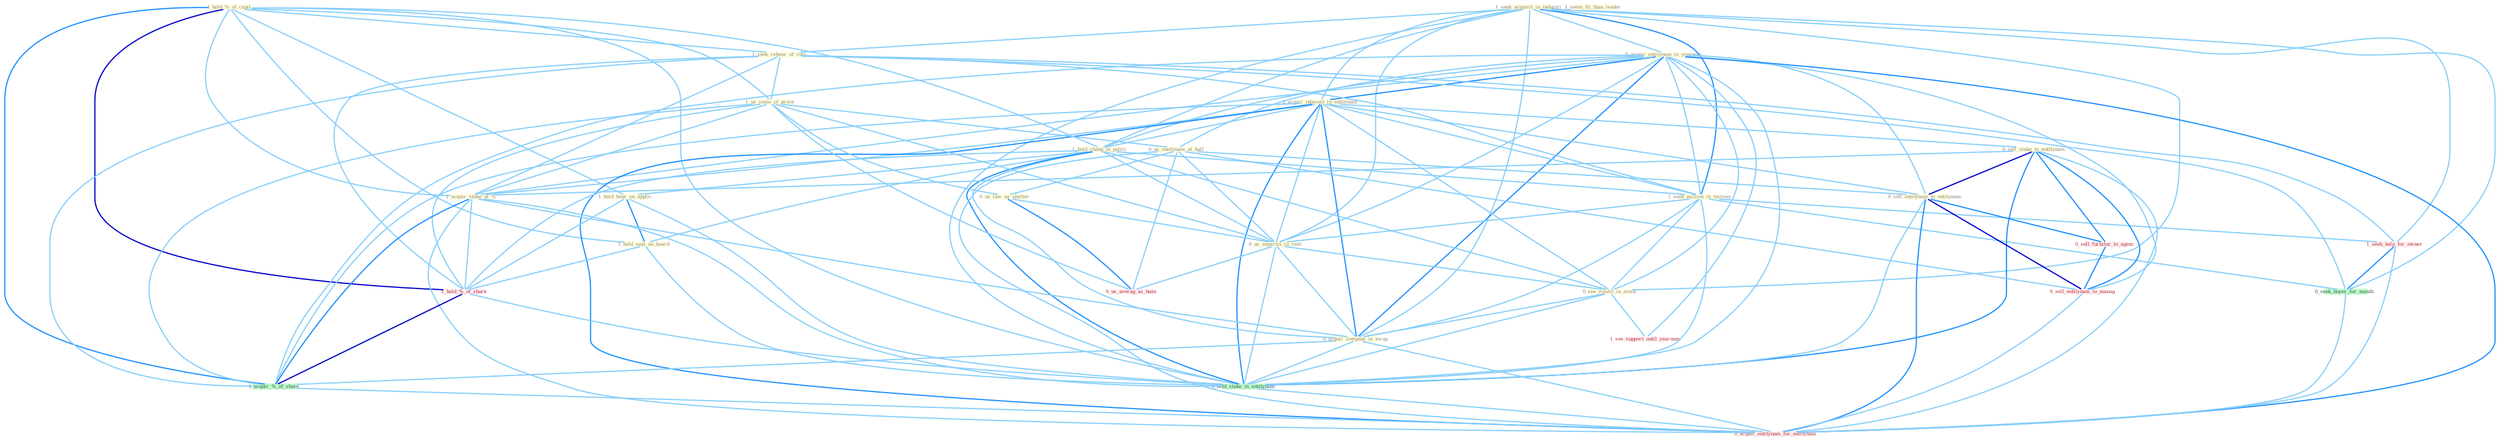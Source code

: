 Graph G{ 
    node
    [shape=polygon,style=filled,width=.5,height=.06,color="#BDFCC9",fixedsize=true,fontsize=4,
    fontcolor="#2f4f4f"];
    {node
    [color="#ffffe0", fontcolor="#8b7d6b"] "1_seek_acquisit_in_industri " "1_hold_%_of_capit " "0_acquir_entitynam_in_yearnum " "1_acquir_interest_in_entitynam " "1_hold_chang_in_polici " "1_seek_rehear_of_rule " "1_seek_million_in_increas " "0_sell_stake_to_entitynam " "1_us_some_of_proce " "0_us_entitynam_at_half " "1_hold_hear_on_applic " "1_hold_seat_on_board " "0_us_law_as_shelter " "1_seem_fit_than_leader " "0_sell_entitynam_to_entitynam " "0_us_expertis_in_rest " "0_see_volatil_in_stock " "1_acquir_stake_of_% " "0_acquir_compani_in_swap "}
{node [color="#fff0f5", fontcolor="#b22222"] "1_hold_%_of_share " "1_seek_help_for_owner " "1_see_support_until_yearnum " "0_sell_furnitur_to_agenc " "0_us_averag_as_base " "0_sell_entitynam_to_manag " "0_acquir_entitynam_for_entitynam "}
edge [color="#B0E2FF"];

	"1_seek_acquisit_in_industri " -- "0_acquir_entitynam_in_yearnum " [w="1", color="#87cefa" ];
	"1_seek_acquisit_in_industri " -- "1_acquir_interest_in_entitynam " [w="1", color="#87cefa" ];
	"1_seek_acquisit_in_industri " -- "1_hold_chang_in_polici " [w="1", color="#87cefa" ];
	"1_seek_acquisit_in_industri " -- "1_seek_rehear_of_rule " [w="1", color="#87cefa" ];
	"1_seek_acquisit_in_industri " -- "1_seek_million_in_increas " [w="2", color="#1e90ff" , len=0.8];
	"1_seek_acquisit_in_industri " -- "0_us_expertis_in_rest " [w="1", color="#87cefa" ];
	"1_seek_acquisit_in_industri " -- "0_see_volatil_in_stock " [w="1", color="#87cefa" ];
	"1_seek_acquisit_in_industri " -- "0_acquir_compani_in_swap " [w="1", color="#87cefa" ];
	"1_seek_acquisit_in_industri " -- "1_hold_stake_in_entitynam " [w="1", color="#87cefa" ];
	"1_seek_acquisit_in_industri " -- "1_seek_help_for_owner " [w="1", color="#87cefa" ];
	"1_seek_acquisit_in_industri " -- "0_seek_buyer_for_month " [w="1", color="#87cefa" ];
	"1_hold_%_of_capit " -- "1_hold_chang_in_polici " [w="1", color="#87cefa" ];
	"1_hold_%_of_capit " -- "1_seek_rehear_of_rule " [w="1", color="#87cefa" ];
	"1_hold_%_of_capit " -- "1_us_some_of_proce " [w="1", color="#87cefa" ];
	"1_hold_%_of_capit " -- "1_hold_hear_on_applic " [w="1", color="#87cefa" ];
	"1_hold_%_of_capit " -- "1_hold_seat_on_board " [w="1", color="#87cefa" ];
	"1_hold_%_of_capit " -- "1_acquir_stake_of_% " [w="1", color="#87cefa" ];
	"1_hold_%_of_capit " -- "1_hold_%_of_share " [w="3", color="#0000cd" , len=0.6];
	"1_hold_%_of_capit " -- "1_hold_stake_in_entitynam " [w="1", color="#87cefa" ];
	"1_hold_%_of_capit " -- "1_acquir_%_of_share " [w="2", color="#1e90ff" , len=0.8];
	"0_acquir_entitynam_in_yearnum " -- "1_acquir_interest_in_entitynam " [w="2", color="#1e90ff" , len=0.8];
	"0_acquir_entitynam_in_yearnum " -- "1_hold_chang_in_polici " [w="1", color="#87cefa" ];
	"0_acquir_entitynam_in_yearnum " -- "1_seek_million_in_increas " [w="1", color="#87cefa" ];
	"0_acquir_entitynam_in_yearnum " -- "0_us_entitynam_at_half " [w="1", color="#87cefa" ];
	"0_acquir_entitynam_in_yearnum " -- "0_sell_entitynam_to_entitynam " [w="1", color="#87cefa" ];
	"0_acquir_entitynam_in_yearnum " -- "0_us_expertis_in_rest " [w="1", color="#87cefa" ];
	"0_acquir_entitynam_in_yearnum " -- "0_see_volatil_in_stock " [w="1", color="#87cefa" ];
	"0_acquir_entitynam_in_yearnum " -- "1_acquir_stake_of_% " [w="1", color="#87cefa" ];
	"0_acquir_entitynam_in_yearnum " -- "0_acquir_compani_in_swap " [w="2", color="#1e90ff" , len=0.8];
	"0_acquir_entitynam_in_yearnum " -- "1_hold_stake_in_entitynam " [w="1", color="#87cefa" ];
	"0_acquir_entitynam_in_yearnum " -- "1_acquir_%_of_share " [w="1", color="#87cefa" ];
	"0_acquir_entitynam_in_yearnum " -- "1_see_support_until_yearnum " [w="1", color="#87cefa" ];
	"0_acquir_entitynam_in_yearnum " -- "0_sell_entitynam_to_manag " [w="1", color="#87cefa" ];
	"0_acquir_entitynam_in_yearnum " -- "0_acquir_entitynam_for_entitynam " [w="2", color="#1e90ff" , len=0.8];
	"1_acquir_interest_in_entitynam " -- "1_hold_chang_in_polici " [w="1", color="#87cefa" ];
	"1_acquir_interest_in_entitynam " -- "1_seek_million_in_increas " [w="1", color="#87cefa" ];
	"1_acquir_interest_in_entitynam " -- "0_sell_stake_to_entitynam " [w="1", color="#87cefa" ];
	"1_acquir_interest_in_entitynam " -- "0_sell_entitynam_to_entitynam " [w="1", color="#87cefa" ];
	"1_acquir_interest_in_entitynam " -- "0_us_expertis_in_rest " [w="1", color="#87cefa" ];
	"1_acquir_interest_in_entitynam " -- "0_see_volatil_in_stock " [w="1", color="#87cefa" ];
	"1_acquir_interest_in_entitynam " -- "1_acquir_stake_of_% " [w="1", color="#87cefa" ];
	"1_acquir_interest_in_entitynam " -- "0_acquir_compani_in_swap " [w="2", color="#1e90ff" , len=0.8];
	"1_acquir_interest_in_entitynam " -- "1_hold_stake_in_entitynam " [w="2", color="#1e90ff" , len=0.8];
	"1_acquir_interest_in_entitynam " -- "1_acquir_%_of_share " [w="1", color="#87cefa" ];
	"1_acquir_interest_in_entitynam " -- "0_acquir_entitynam_for_entitynam " [w="2", color="#1e90ff" , len=0.8];
	"1_hold_chang_in_polici " -- "1_seek_million_in_increas " [w="1", color="#87cefa" ];
	"1_hold_chang_in_polici " -- "1_hold_hear_on_applic " [w="1", color="#87cefa" ];
	"1_hold_chang_in_polici " -- "1_hold_seat_on_board " [w="1", color="#87cefa" ];
	"1_hold_chang_in_polici " -- "0_us_expertis_in_rest " [w="1", color="#87cefa" ];
	"1_hold_chang_in_polici " -- "0_see_volatil_in_stock " [w="1", color="#87cefa" ];
	"1_hold_chang_in_polici " -- "0_acquir_compani_in_swap " [w="1", color="#87cefa" ];
	"1_hold_chang_in_polici " -- "1_hold_%_of_share " [w="1", color="#87cefa" ];
	"1_hold_chang_in_polici " -- "1_hold_stake_in_entitynam " [w="2", color="#1e90ff" , len=0.8];
	"1_seek_rehear_of_rule " -- "1_seek_million_in_increas " [w="1", color="#87cefa" ];
	"1_seek_rehear_of_rule " -- "1_us_some_of_proce " [w="1", color="#87cefa" ];
	"1_seek_rehear_of_rule " -- "1_acquir_stake_of_% " [w="1", color="#87cefa" ];
	"1_seek_rehear_of_rule " -- "1_hold_%_of_share " [w="1", color="#87cefa" ];
	"1_seek_rehear_of_rule " -- "1_seek_help_for_owner " [w="1", color="#87cefa" ];
	"1_seek_rehear_of_rule " -- "0_seek_buyer_for_month " [w="1", color="#87cefa" ];
	"1_seek_rehear_of_rule " -- "1_acquir_%_of_share " [w="1", color="#87cefa" ];
	"1_seek_million_in_increas " -- "0_us_expertis_in_rest " [w="1", color="#87cefa" ];
	"1_seek_million_in_increas " -- "0_see_volatil_in_stock " [w="1", color="#87cefa" ];
	"1_seek_million_in_increas " -- "0_acquir_compani_in_swap " [w="1", color="#87cefa" ];
	"1_seek_million_in_increas " -- "1_hold_stake_in_entitynam " [w="1", color="#87cefa" ];
	"1_seek_million_in_increas " -- "1_seek_help_for_owner " [w="1", color="#87cefa" ];
	"1_seek_million_in_increas " -- "0_seek_buyer_for_month " [w="1", color="#87cefa" ];
	"0_sell_stake_to_entitynam " -- "0_sell_entitynam_to_entitynam " [w="3", color="#0000cd" , len=0.6];
	"0_sell_stake_to_entitynam " -- "1_acquir_stake_of_% " [w="1", color="#87cefa" ];
	"0_sell_stake_to_entitynam " -- "1_hold_stake_in_entitynam " [w="2", color="#1e90ff" , len=0.8];
	"0_sell_stake_to_entitynam " -- "0_sell_furnitur_to_agenc " [w="2", color="#1e90ff" , len=0.8];
	"0_sell_stake_to_entitynam " -- "0_sell_entitynam_to_manag " [w="2", color="#1e90ff" , len=0.8];
	"0_sell_stake_to_entitynam " -- "0_acquir_entitynam_for_entitynam " [w="1", color="#87cefa" ];
	"1_us_some_of_proce " -- "0_us_entitynam_at_half " [w="1", color="#87cefa" ];
	"1_us_some_of_proce " -- "0_us_law_as_shelter " [w="1", color="#87cefa" ];
	"1_us_some_of_proce " -- "0_us_expertis_in_rest " [w="1", color="#87cefa" ];
	"1_us_some_of_proce " -- "1_acquir_stake_of_% " [w="1", color="#87cefa" ];
	"1_us_some_of_proce " -- "1_hold_%_of_share " [w="1", color="#87cefa" ];
	"1_us_some_of_proce " -- "1_acquir_%_of_share " [w="1", color="#87cefa" ];
	"1_us_some_of_proce " -- "0_us_averag_as_base " [w="1", color="#87cefa" ];
	"0_us_entitynam_at_half " -- "0_us_law_as_shelter " [w="1", color="#87cefa" ];
	"0_us_entitynam_at_half " -- "0_sell_entitynam_to_entitynam " [w="1", color="#87cefa" ];
	"0_us_entitynam_at_half " -- "0_us_expertis_in_rest " [w="1", color="#87cefa" ];
	"0_us_entitynam_at_half " -- "0_us_averag_as_base " [w="1", color="#87cefa" ];
	"0_us_entitynam_at_half " -- "0_sell_entitynam_to_manag " [w="1", color="#87cefa" ];
	"0_us_entitynam_at_half " -- "0_acquir_entitynam_for_entitynam " [w="1", color="#87cefa" ];
	"1_hold_hear_on_applic " -- "1_hold_seat_on_board " [w="2", color="#1e90ff" , len=0.8];
	"1_hold_hear_on_applic " -- "1_hold_%_of_share " [w="1", color="#87cefa" ];
	"1_hold_hear_on_applic " -- "1_hold_stake_in_entitynam " [w="1", color="#87cefa" ];
	"1_hold_seat_on_board " -- "1_hold_%_of_share " [w="1", color="#87cefa" ];
	"1_hold_seat_on_board " -- "1_hold_stake_in_entitynam " [w="1", color="#87cefa" ];
	"0_us_law_as_shelter " -- "0_us_expertis_in_rest " [w="1", color="#87cefa" ];
	"0_us_law_as_shelter " -- "0_us_averag_as_base " [w="2", color="#1e90ff" , len=0.8];
	"0_sell_entitynam_to_entitynam " -- "1_hold_stake_in_entitynam " [w="1", color="#87cefa" ];
	"0_sell_entitynam_to_entitynam " -- "0_sell_furnitur_to_agenc " [w="2", color="#1e90ff" , len=0.8];
	"0_sell_entitynam_to_entitynam " -- "0_sell_entitynam_to_manag " [w="3", color="#0000cd" , len=0.6];
	"0_sell_entitynam_to_entitynam " -- "0_acquir_entitynam_for_entitynam " [w="2", color="#1e90ff" , len=0.8];
	"0_us_expertis_in_rest " -- "0_see_volatil_in_stock " [w="1", color="#87cefa" ];
	"0_us_expertis_in_rest " -- "0_acquir_compani_in_swap " [w="1", color="#87cefa" ];
	"0_us_expertis_in_rest " -- "1_hold_stake_in_entitynam " [w="1", color="#87cefa" ];
	"0_us_expertis_in_rest " -- "0_us_averag_as_base " [w="1", color="#87cefa" ];
	"0_see_volatil_in_stock " -- "0_acquir_compani_in_swap " [w="1", color="#87cefa" ];
	"0_see_volatil_in_stock " -- "1_hold_stake_in_entitynam " [w="1", color="#87cefa" ];
	"0_see_volatil_in_stock " -- "1_see_support_until_yearnum " [w="1", color="#87cefa" ];
	"1_acquir_stake_of_% " -- "0_acquir_compani_in_swap " [w="1", color="#87cefa" ];
	"1_acquir_stake_of_% " -- "1_hold_%_of_share " [w="1", color="#87cefa" ];
	"1_acquir_stake_of_% " -- "1_hold_stake_in_entitynam " [w="1", color="#87cefa" ];
	"1_acquir_stake_of_% " -- "1_acquir_%_of_share " [w="2", color="#1e90ff" , len=0.8];
	"1_acquir_stake_of_% " -- "0_acquir_entitynam_for_entitynam " [w="1", color="#87cefa" ];
	"0_acquir_compani_in_swap " -- "1_hold_stake_in_entitynam " [w="1", color="#87cefa" ];
	"0_acquir_compani_in_swap " -- "1_acquir_%_of_share " [w="1", color="#87cefa" ];
	"0_acquir_compani_in_swap " -- "0_acquir_entitynam_for_entitynam " [w="1", color="#87cefa" ];
	"1_hold_%_of_share " -- "1_hold_stake_in_entitynam " [w="1", color="#87cefa" ];
	"1_hold_%_of_share " -- "1_acquir_%_of_share " [w="3", color="#0000cd" , len=0.6];
	"1_hold_stake_in_entitynam " -- "0_acquir_entitynam_for_entitynam " [w="1", color="#87cefa" ];
	"1_seek_help_for_owner " -- "0_seek_buyer_for_month " [w="2", color="#1e90ff" , len=0.8];
	"1_seek_help_for_owner " -- "0_acquir_entitynam_for_entitynam " [w="1", color="#87cefa" ];
	"0_seek_buyer_for_month " -- "0_acquir_entitynam_for_entitynam " [w="1", color="#87cefa" ];
	"1_acquir_%_of_share " -- "0_acquir_entitynam_for_entitynam " [w="1", color="#87cefa" ];
	"0_sell_furnitur_to_agenc " -- "0_sell_entitynam_to_manag " [w="2", color="#1e90ff" , len=0.8];
	"0_sell_entitynam_to_manag " -- "0_acquir_entitynam_for_entitynam " [w="1", color="#87cefa" ];
}